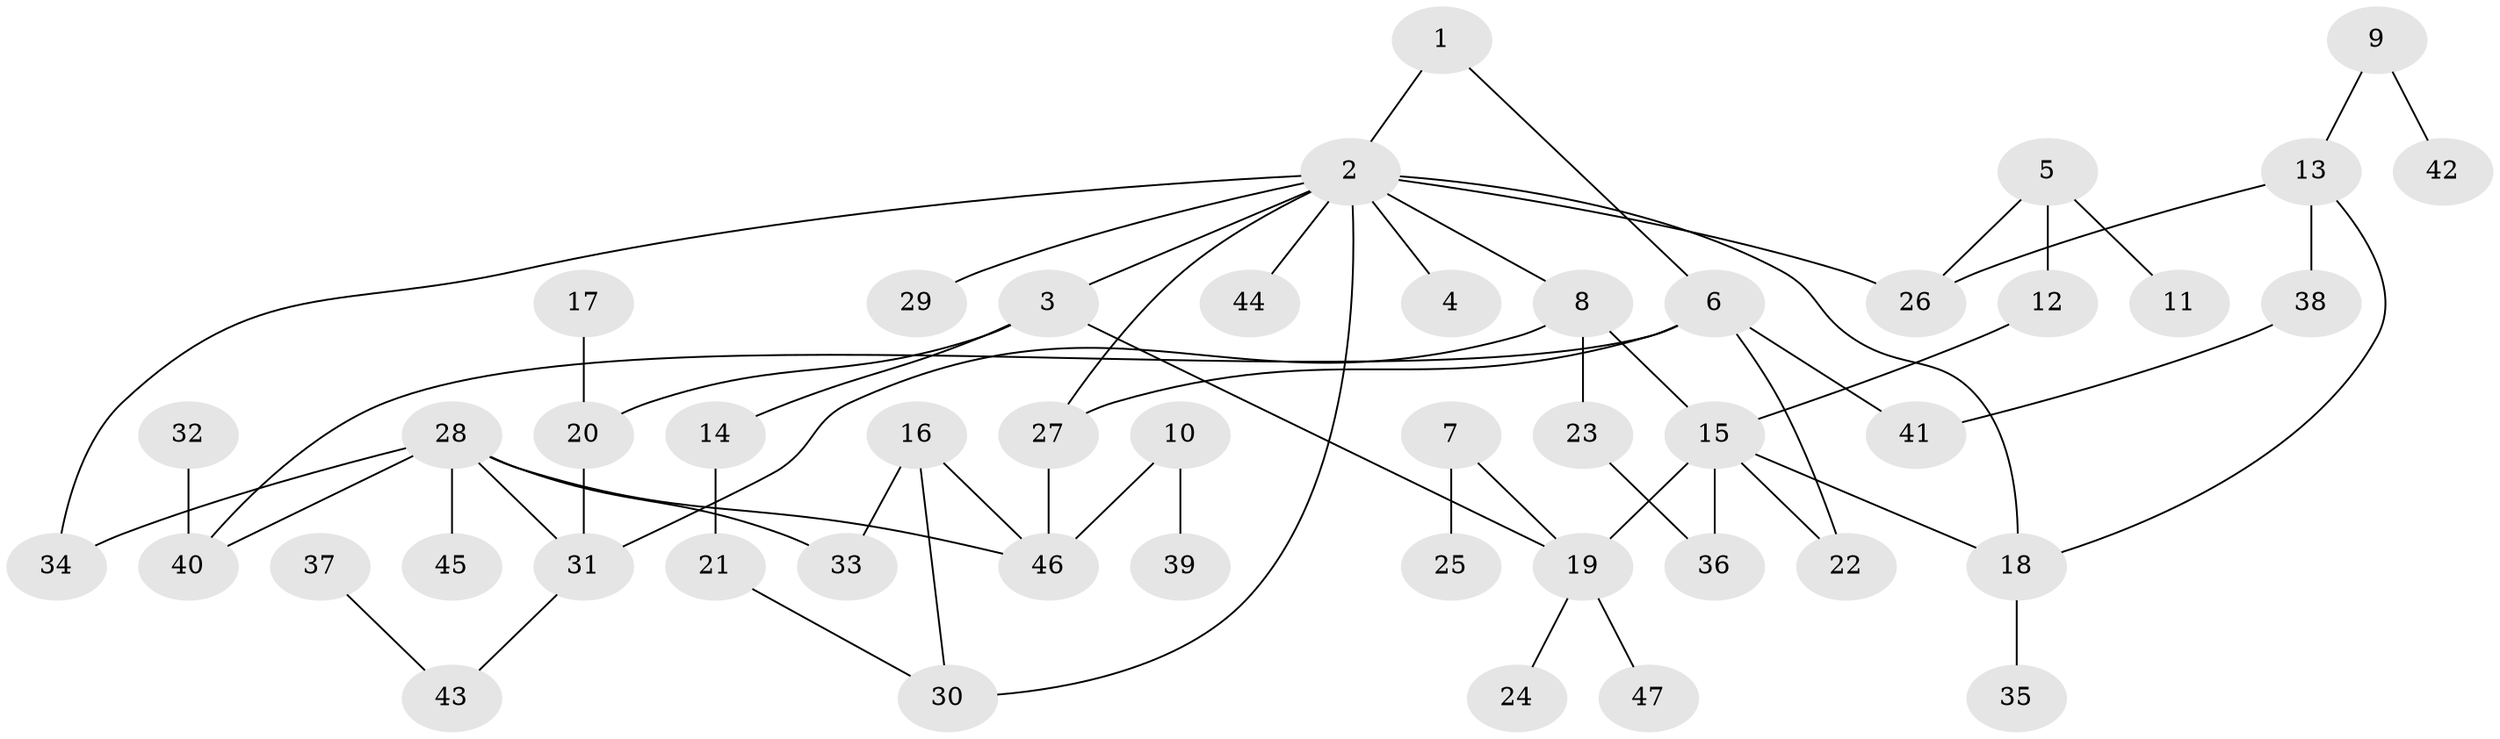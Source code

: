 // original degree distribution, {10: 0.010752688172043012, 5: 0.03225806451612903, 2: 0.3763440860215054, 4: 0.07526881720430108, 3: 0.1935483870967742, 6: 0.021505376344086023, 1: 0.2903225806451613}
// Generated by graph-tools (version 1.1) at 2025/49/03/09/25 03:49:17]
// undirected, 47 vertices, 61 edges
graph export_dot {
graph [start="1"]
  node [color=gray90,style=filled];
  1;
  2;
  3;
  4;
  5;
  6;
  7;
  8;
  9;
  10;
  11;
  12;
  13;
  14;
  15;
  16;
  17;
  18;
  19;
  20;
  21;
  22;
  23;
  24;
  25;
  26;
  27;
  28;
  29;
  30;
  31;
  32;
  33;
  34;
  35;
  36;
  37;
  38;
  39;
  40;
  41;
  42;
  43;
  44;
  45;
  46;
  47;
  1 -- 2 [weight=1.0];
  1 -- 6 [weight=1.0];
  2 -- 3 [weight=1.0];
  2 -- 4 [weight=1.0];
  2 -- 8 [weight=1.0];
  2 -- 18 [weight=1.0];
  2 -- 26 [weight=1.0];
  2 -- 27 [weight=1.0];
  2 -- 29 [weight=1.0];
  2 -- 30 [weight=1.0];
  2 -- 34 [weight=1.0];
  2 -- 44 [weight=1.0];
  3 -- 14 [weight=1.0];
  3 -- 19 [weight=1.0];
  3 -- 20 [weight=1.0];
  5 -- 11 [weight=1.0];
  5 -- 12 [weight=1.0];
  5 -- 26 [weight=1.0];
  6 -- 22 [weight=1.0];
  6 -- 27 [weight=1.0];
  6 -- 40 [weight=1.0];
  6 -- 41 [weight=1.0];
  7 -- 19 [weight=1.0];
  7 -- 25 [weight=1.0];
  8 -- 15 [weight=1.0];
  8 -- 23 [weight=1.0];
  8 -- 31 [weight=1.0];
  9 -- 13 [weight=1.0];
  9 -- 42 [weight=1.0];
  10 -- 39 [weight=1.0];
  10 -- 46 [weight=1.0];
  12 -- 15 [weight=1.0];
  13 -- 18 [weight=1.0];
  13 -- 26 [weight=1.0];
  13 -- 38 [weight=1.0];
  14 -- 21 [weight=1.0];
  15 -- 18 [weight=1.0];
  15 -- 19 [weight=1.0];
  15 -- 22 [weight=1.0];
  15 -- 36 [weight=1.0];
  16 -- 30 [weight=1.0];
  16 -- 33 [weight=1.0];
  16 -- 46 [weight=1.0];
  17 -- 20 [weight=1.0];
  18 -- 35 [weight=1.0];
  19 -- 24 [weight=1.0];
  19 -- 47 [weight=1.0];
  20 -- 31 [weight=1.0];
  21 -- 30 [weight=1.0];
  23 -- 36 [weight=1.0];
  27 -- 46 [weight=1.0];
  28 -- 31 [weight=1.0];
  28 -- 33 [weight=1.0];
  28 -- 34 [weight=1.0];
  28 -- 40 [weight=1.0];
  28 -- 45 [weight=1.0];
  28 -- 46 [weight=1.0];
  31 -- 43 [weight=1.0];
  32 -- 40 [weight=1.0];
  37 -- 43 [weight=1.0];
  38 -- 41 [weight=1.0];
}
